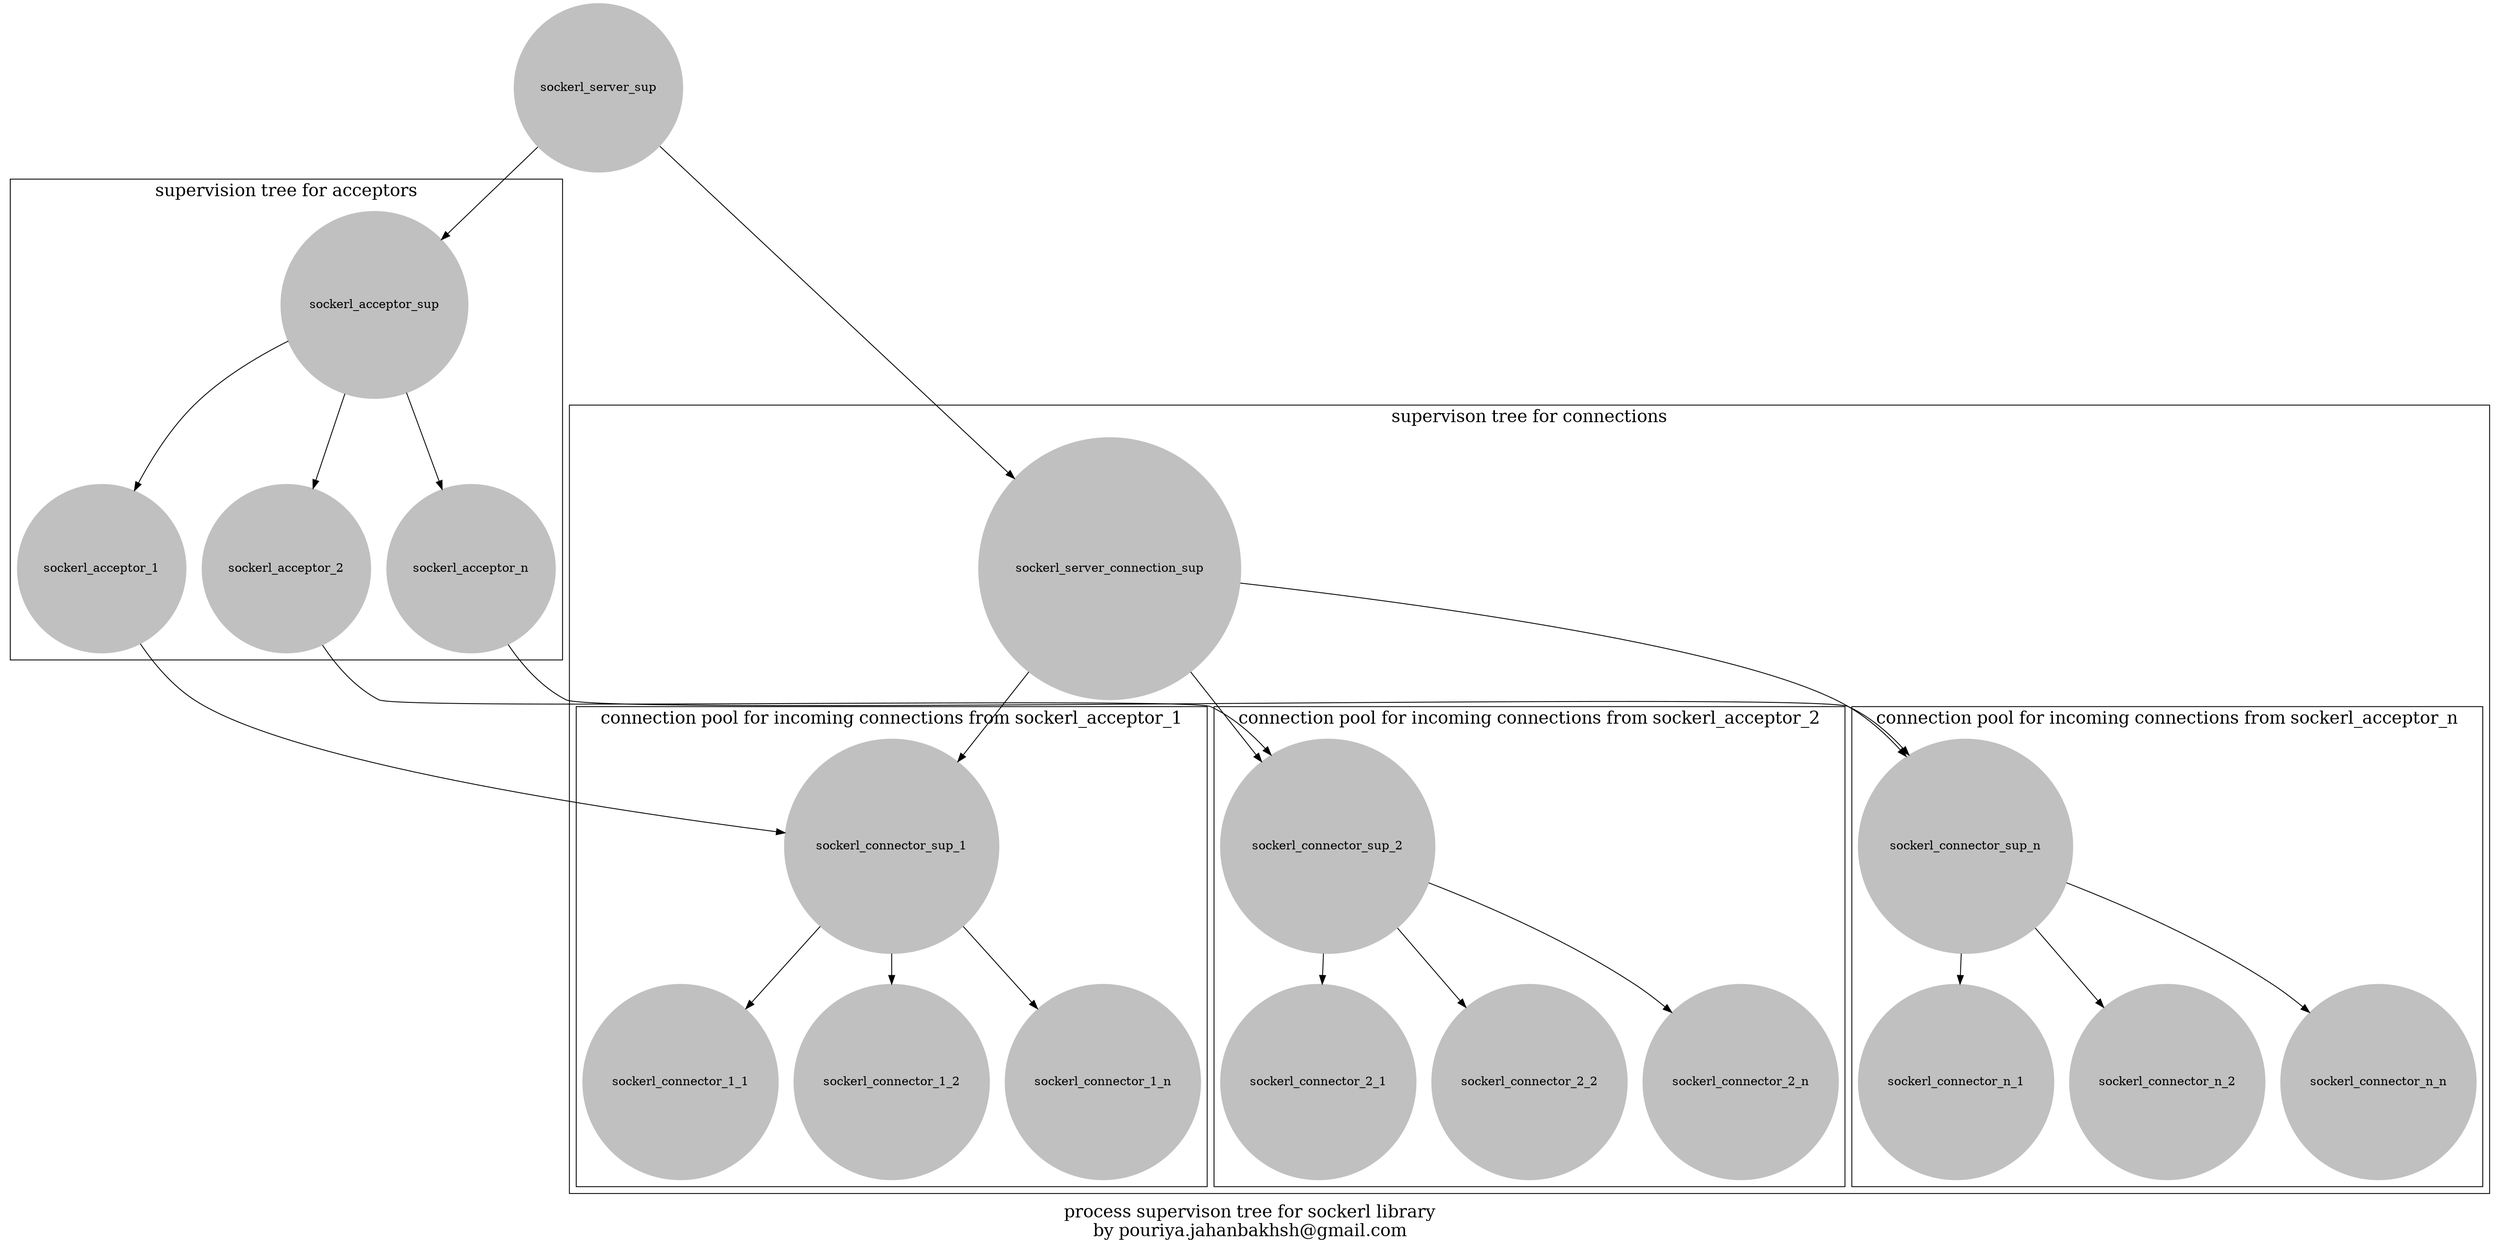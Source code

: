 digraph sockerl_server {
	overlap=false;
	label = "process supervison tree for sockerl library\nby pouriya.jahanbakhsh@gmail.com";
	fontsize=20;

	sockerl_server_sup[shape=circle;style = filled;color = grey];

	sockerl_server_sup -> sockerl_acceptor_sup;
	sockerl_server_sup -> sockerl_server_connection_sup;

	subgraph cluster_0 {
		label = "supervision tree for acceptors";
		fontsize = 20;

		sockerl_acceptor_sup[shape=circle;style = filled;color = grey];
		sockerl_acceptor_1[shape=circle;style = filled;color = grey];
		sockerl_acceptor_2[shape=circle;style = filled;color = grey];
		sockerl_acceptor_n[shape=circle;style = filled;color = grey];

		sockerl_acceptor_sup -> sockerl_acceptor_1;
		sockerl_acceptor_sup -> sockerl_acceptor_2;
		sockerl_acceptor_sup -> sockerl_acceptor_n;
	}

	subgraph cluster_1 {
		label = "supervison tree for connections"
		fontsize = 20;

		sockerl_server_connection_sup[shape=circle;style = filled;color = grey];

		sockerl_server_connection_sup -> sockerl_connector_sup_1;
		sockerl_server_connection_sup -> sockerl_connector_sup_2;
		sockerl_server_connection_sup -> sockerl_connector_sup_n;

		subgraph cluster_1_0 {
			label = "connection pool for incoming connections from sockerl_acceptor_1"

			sockerl_connector_sup_1[shape=circle;style = filled;color = grey];
			sockerl_connector_1_1[shape=circle;style = filled;color = grey];
			sockerl_connector_1_2[shape=circle;style = filled;color = grey];
			sockerl_connector_1_n[shape=circle;style = filled;color = grey];

			sockerl_connector_sup_1 -> sockerl_connector_1_1;
			sockerl_connector_sup_1 -> sockerl_connector_1_2;
			sockerl_connector_sup_1 -> sockerl_connector_1_n;
			sockerl_acceptor_1 -> sockerl_connector_sup_1;		
		}
		
		subgraph cluster_1_1 {
			label = "connection pool for incoming connections from sockerl_acceptor_2"

			sockerl_connector_sup_2[shape=circle;style = filled;color = grey];
			sockerl_connector_2_1[shape=circle;style = filled;color = grey];
			sockerl_connector_2_2[shape=circle;style = filled;color = grey];
			sockerl_connector_2_n[shape=circle;style = filled;color = grey];

			sockerl_connector_sup_2 -> sockerl_connector_2_1;
			sockerl_connector_sup_2 -> sockerl_connector_2_2;
			sockerl_connector_sup_2 -> sockerl_connector_2_n;			
			sockerl_acceptor_2 -> sockerl_connector_sup_2;		
		}
		
		subgraph cluster_1_2 {
			label = "connection pool for incoming connections from sockerl_acceptor_n"

			sockerl_connector_sup_n[shape=circle;style = filled;color = grey];
			sockerl_connector_n_1[shape=circle;style = filled;color = grey];
			sockerl_connector_n_2[shape=circle;style = filled;color = grey];
			sockerl_connector_n_n[shape=circle;style = filled;color = grey];

			sockerl_connector_sup_n -> sockerl_connector_n_1;
			sockerl_connector_sup_n -> sockerl_connector_n_2;
			sockerl_connector_sup_n -> sockerl_connector_n_n;			
			sockerl_acceptor_n -> sockerl_connector_sup_n;			
		}
	}
}

